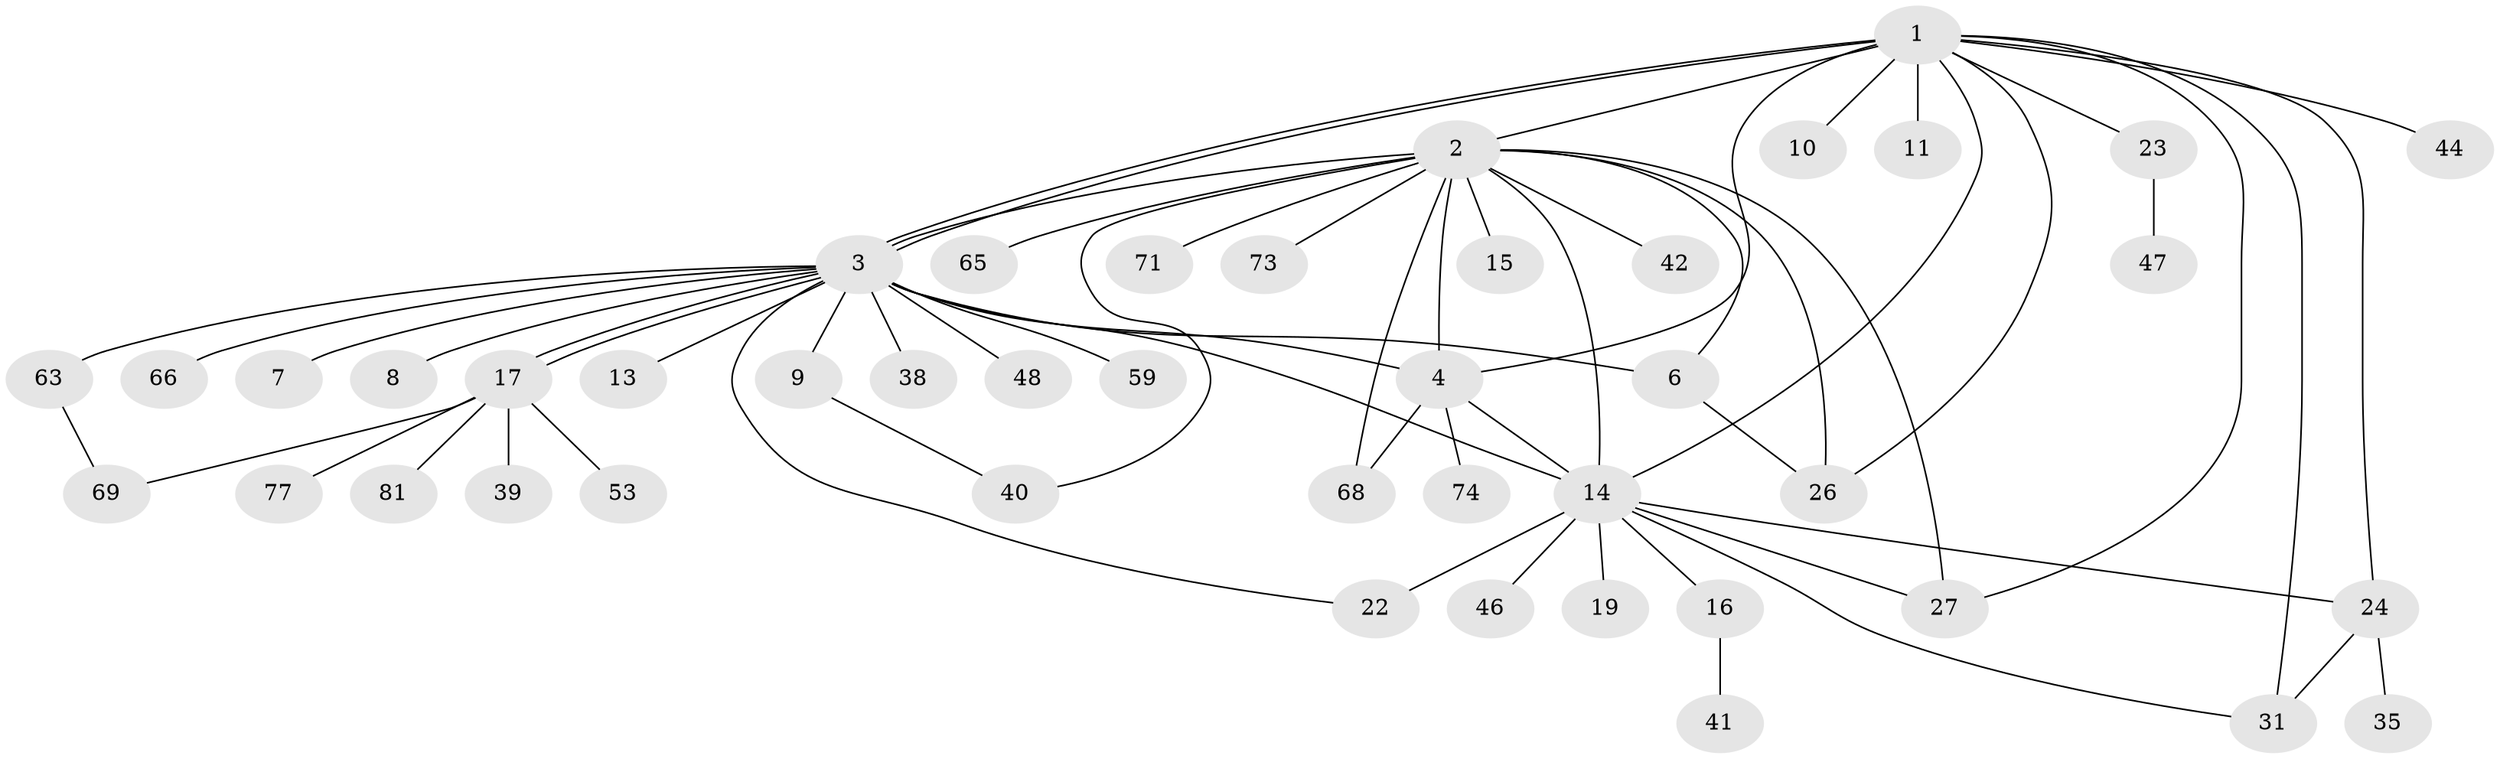 // original degree distribution, {15: 0.02247191011235955, 31: 0.011235955056179775, 9: 0.011235955056179775, 5: 0.033707865168539325, 3: 0.1797752808988764, 1: 0.47191011235955055, 2: 0.1797752808988764, 13: 0.011235955056179775, 7: 0.02247191011235955, 4: 0.033707865168539325, 10: 0.011235955056179775, 6: 0.011235955056179775}
// Generated by graph-tools (version 1.1) at 2025/14/03/09/25 04:14:40]
// undirected, 44 vertices, 63 edges
graph export_dot {
graph [start="1"]
  node [color=gray90,style=filled];
  1;
  2 [super="+20+30"];
  3 [super="+21+36+29+50+89+18+78"];
  4 [super="+5"];
  6;
  7;
  8;
  9;
  10;
  11;
  13;
  14 [super="+64+57+70+52+28"];
  15;
  16;
  17;
  19;
  22;
  23;
  24 [super="+58+56+43+45+37"];
  26 [super="+80+49+33"];
  27 [super="+34+72"];
  31;
  35;
  38;
  39;
  40 [super="+62"];
  41;
  42;
  44;
  46;
  47;
  48;
  53;
  59;
  63 [super="+88"];
  65 [super="+79"];
  66 [super="+67"];
  68;
  69 [super="+75"];
  71;
  73;
  74;
  77;
  81;
  1 -- 2 [weight=2];
  1 -- 3;
  1 -- 3;
  1 -- 4 [weight=2];
  1 -- 10;
  1 -- 11;
  1 -- 23;
  1 -- 24;
  1 -- 31;
  1 -- 44;
  1 -- 27;
  1 -- 26;
  1 -- 14;
  2 -- 4;
  2 -- 6;
  2 -- 14 [weight=2];
  2 -- 15;
  2 -- 27;
  2 -- 40;
  2 -- 65;
  2 -- 68;
  2 -- 73;
  2 -- 26 [weight=3];
  2 -- 3 [weight=5];
  2 -- 71;
  2 -- 42;
  3 -- 4 [weight=4];
  3 -- 6;
  3 -- 7;
  3 -- 8;
  3 -- 9;
  3 -- 13;
  3 -- 17;
  3 -- 17;
  3 -- 38;
  3 -- 59;
  3 -- 63 [weight=2];
  3 -- 66;
  3 -- 48;
  3 -- 14;
  3 -- 22;
  4 -- 68;
  4 -- 74;
  4 -- 14;
  6 -- 26;
  9 -- 40;
  14 -- 16;
  14 -- 19;
  14 -- 22 [weight=2];
  14 -- 27;
  14 -- 24 [weight=2];
  14 -- 46;
  14 -- 31;
  16 -- 41;
  17 -- 39;
  17 -- 53;
  17 -- 69;
  17 -- 77;
  17 -- 81;
  23 -- 47;
  24 -- 31;
  24 -- 35;
  63 -- 69;
}
